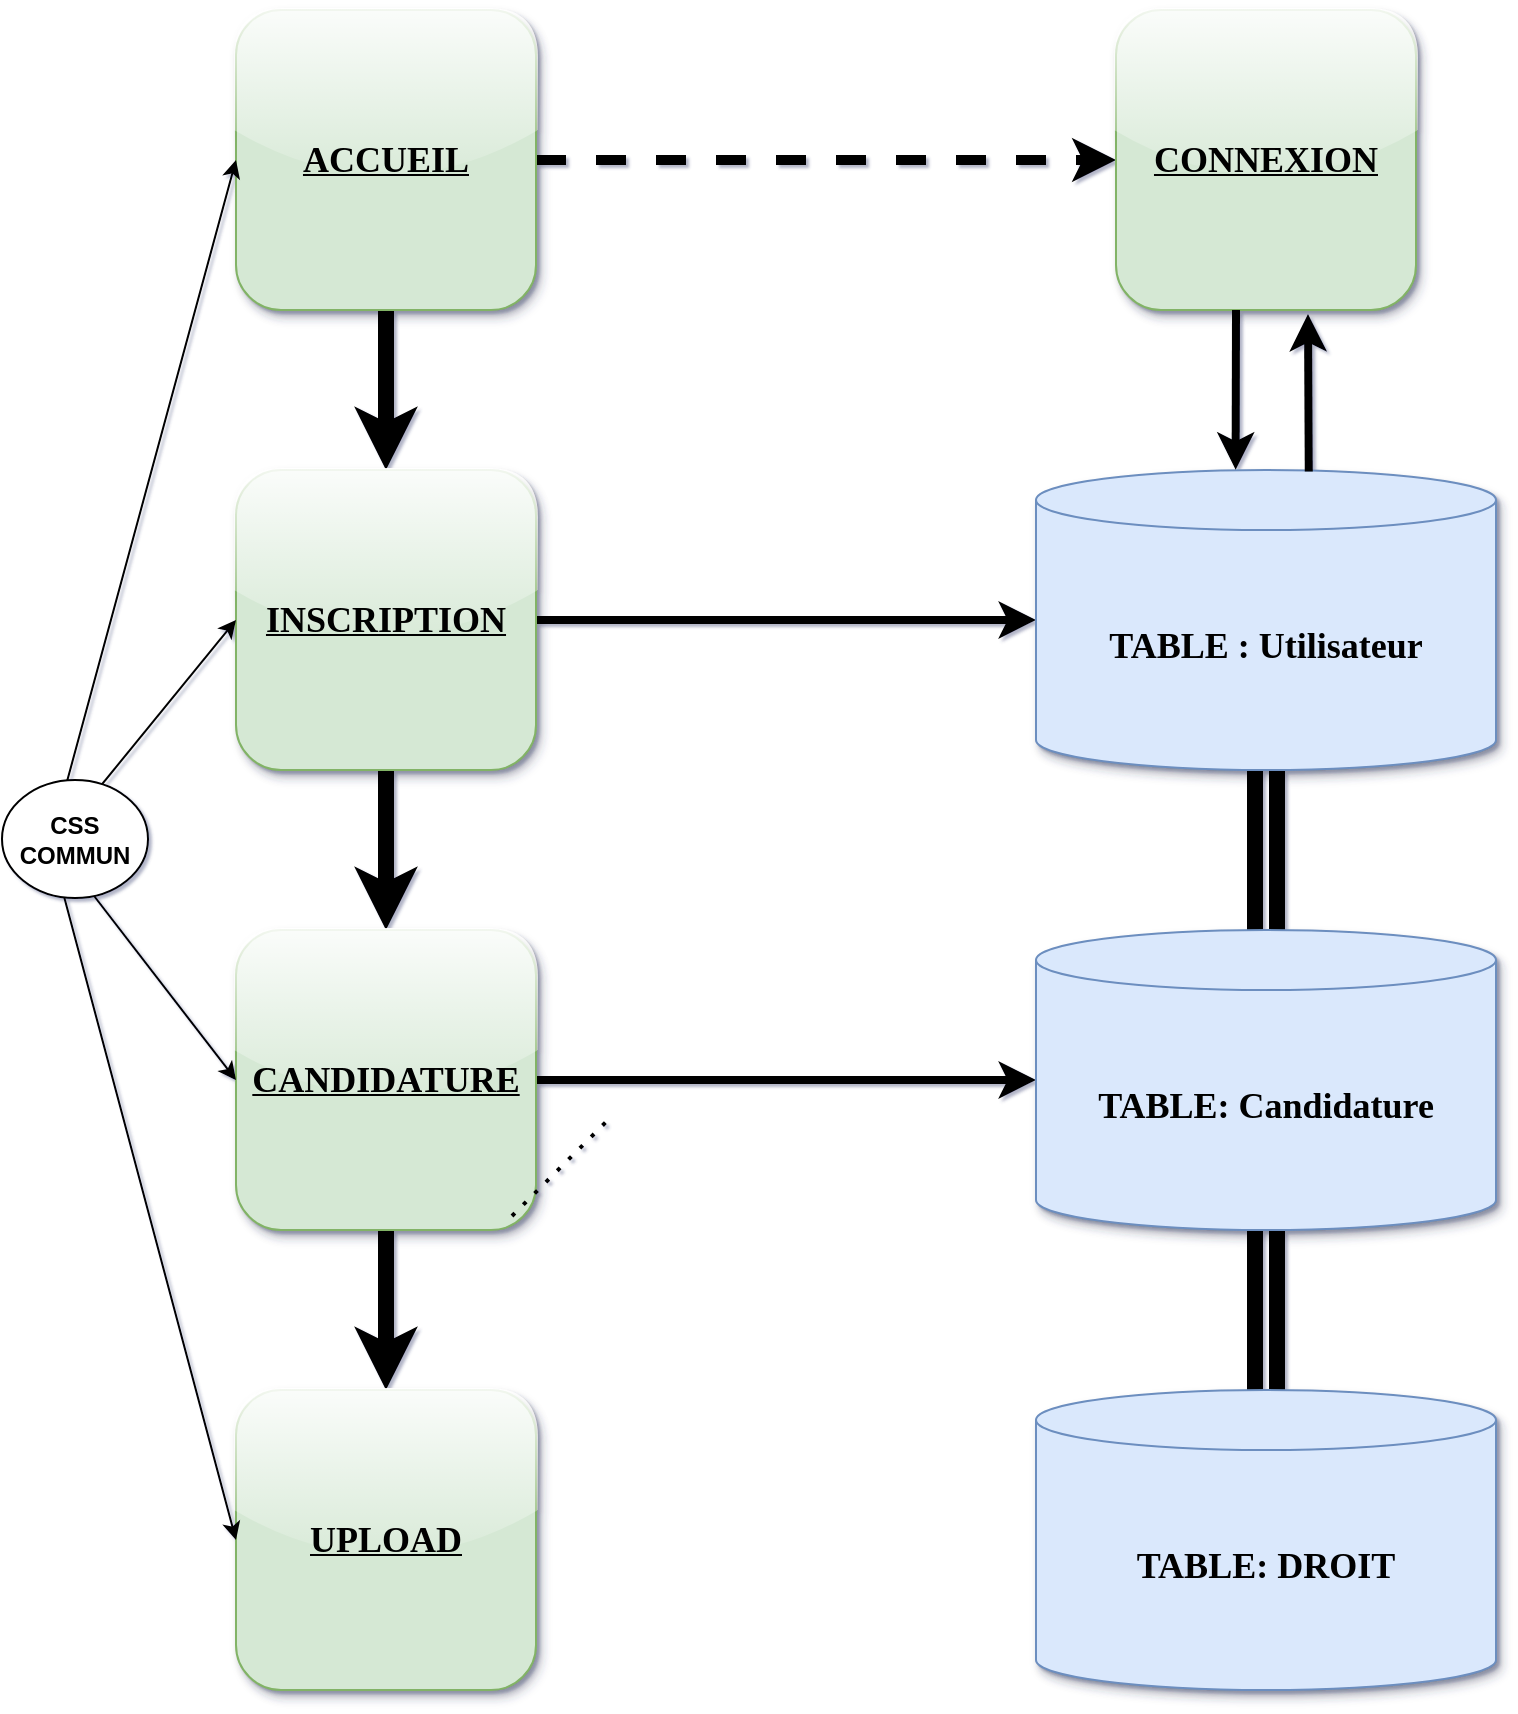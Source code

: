<mxfile>
    <diagram id="A1kxMY_SInmIVQMqX-tV" name="Page-1">
        <mxGraphModel dx="804" dy="615" grid="0" gridSize="10" guides="1" tooltips="1" connect="1" arrows="1" fold="1" page="1" pageScale="1" pageWidth="827" pageHeight="1169" background="#FFFFFF" math="0" shadow="1">
            <root>
                <mxCell id="0"/>
                <mxCell id="1" parent="0"/>
                <mxCell id="wid16Yae7_sZOqI4tTDB-3" value="" style="edgeStyle=orthogonalEdgeStyle;orthogonalLoop=1;jettySize=auto;html=1;fontFamily=Times New Roman;fontSize=24;strokeWidth=8;entryX=0.5;entryY=0;entryDx=0;entryDy=0;" parent="1" source="wid16Yae7_sZOqI4tTDB-1" target="wid16Yae7_sZOqI4tTDB-2" edge="1">
                    <mxGeometry relative="1" as="geometry">
                        <mxPoint x="195" y="240" as="targetPoint"/>
                        <Array as="points"/>
                    </mxGeometry>
                </mxCell>
                <mxCell id="wid16Yae7_sZOqI4tTDB-38" style="edgeStyle=orthogonalEdgeStyle;rounded=0;orthogonalLoop=1;jettySize=auto;html=1;entryX=0;entryY=0.5;entryDx=0;entryDy=0;strokeWidth=5;dashed=1;" parent="1" source="wid16Yae7_sZOqI4tTDB-1" target="wid16Yae7_sZOqI4tTDB-20" edge="1">
                    <mxGeometry relative="1" as="geometry"/>
                </mxCell>
                <object label="&lt;font face=&quot;Times New Roman&quot; style=&quot;font-size: 18px&quot; color=&quot;#000000&quot;&gt;&lt;u&gt;ACCUEIL&lt;/u&gt;&lt;/font&gt;" id="wid16Yae7_sZOqI4tTDB-1">
                    <mxCell style="whiteSpace=wrap;html=1;aspect=fixed;strokeColor=#82b366;shadow=1;strokeWidth=1;glass=1;fontStyle=1;fillColor=#d5e8d4;rounded=1;" parent="1" vertex="1">
                        <mxGeometry x="120" y="10" width="150" height="150" as="geometry"/>
                    </mxCell>
                </object>
                <mxCell id="wid16Yae7_sZOqI4tTDB-5" value="" style="edgeStyle=orthogonalEdgeStyle;orthogonalLoop=1;jettySize=auto;html=1;fontFamily=Times New Roman;fontSize=24;strokeWidth=8;" parent="1" source="wid16Yae7_sZOqI4tTDB-2" edge="1">
                    <mxGeometry relative="1" as="geometry">
                        <mxPoint x="195" y="470" as="targetPoint"/>
                        <Array as="points">
                            <mxPoint x="195" y="430"/>
                            <mxPoint x="195" y="430"/>
                        </Array>
                    </mxGeometry>
                </mxCell>
                <mxCell id="wid16Yae7_sZOqI4tTDB-18" style="edgeStyle=orthogonalEdgeStyle;orthogonalLoop=1;jettySize=auto;html=1;entryX=0;entryY=0.5;entryDx=0;entryDy=0;entryPerimeter=0;fontFamily=Times New Roman;fontSize=18;strokeWidth=4;" parent="1" source="wid16Yae7_sZOqI4tTDB-2" target="wid16Yae7_sZOqI4tTDB-12" edge="1">
                    <mxGeometry relative="1" as="geometry"/>
                </mxCell>
                <object label="&lt;font face=&quot;Times New Roman&quot; style=&quot;font-size: 18px&quot; color=&quot;#000000&quot;&gt;&lt;u&gt;INSCRIPTION&lt;/u&gt;&lt;/font&gt;" id="wid16Yae7_sZOqI4tTDB-2">
                    <mxCell style="whiteSpace=wrap;html=1;aspect=fixed;strokeColor=#82b366;shadow=1;strokeWidth=1;glass=1;fontStyle=1;fillColor=#d5e8d4;rounded=1;" parent="1" vertex="1">
                        <mxGeometry x="120" y="240" width="150" height="150" as="geometry"/>
                    </mxCell>
                </object>
                <mxCell id="wid16Yae7_sZOqI4tTDB-9" value="" style="edgeStyle=orthogonalEdgeStyle;orthogonalLoop=1;jettySize=auto;html=1;fontFamily=Times New Roman;fontSize=24;strokeWidth=8;" parent="1" source="wid16Yae7_sZOqI4tTDB-4" target="wid16Yae7_sZOqI4tTDB-8" edge="1">
                    <mxGeometry relative="1" as="geometry"/>
                </mxCell>
                <mxCell id="wid16Yae7_sZOqI4tTDB-19" style="edgeStyle=orthogonalEdgeStyle;orthogonalLoop=1;jettySize=auto;html=1;entryX=0;entryY=0.5;entryDx=0;entryDy=0;entryPerimeter=0;fontFamily=Times New Roman;fontSize=18;strokeWidth=4;" parent="1" source="wid16Yae7_sZOqI4tTDB-4" target="wid16Yae7_sZOqI4tTDB-16" edge="1">
                    <mxGeometry relative="1" as="geometry"/>
                </mxCell>
                <object label="&lt;font face=&quot;Times New Roman&quot; style=&quot;font-size: 18px&quot; color=&quot;#000000&quot;&gt;&lt;u&gt;CANDIDATURE&lt;/u&gt;&lt;/font&gt;" id="wid16Yae7_sZOqI4tTDB-4">
                    <mxCell style="whiteSpace=wrap;html=1;aspect=fixed;strokeColor=#82b366;shadow=1;strokeWidth=1;glass=1;fontStyle=1;fillColor=#d5e8d4;rounded=1;" parent="1" vertex="1">
                        <mxGeometry x="120" y="470" width="150" height="150" as="geometry"/>
                    </mxCell>
                </object>
                <object label="&lt;font face=&quot;Times New Roman&quot; style=&quot;font-size: 18px&quot; color=&quot;#000000&quot;&gt;&lt;u&gt;UPLOAD&lt;/u&gt;&lt;/font&gt;" id="wid16Yae7_sZOqI4tTDB-8">
                    <mxCell style="whiteSpace=wrap;html=1;aspect=fixed;strokeColor=#82b366;shadow=1;strokeWidth=1;glass=1;fontStyle=1;fillColor=#d5e8d4;rounded=1;" parent="1" vertex="1">
                        <mxGeometry x="120" y="700" width="150" height="150" as="geometry"/>
                    </mxCell>
                </object>
                <mxCell id="wid16Yae7_sZOqI4tTDB-17" value="" style="edgeStyle=orthogonalEdgeStyle;shape=link;orthogonalLoop=1;jettySize=auto;html=1;fontFamily=Times New Roman;fontSize=18;strokeWidth=8;" parent="1" source="wid16Yae7_sZOqI4tTDB-12" target="wid16Yae7_sZOqI4tTDB-16" edge="1">
                    <mxGeometry relative="1" as="geometry"/>
                </mxCell>
                <mxCell id="wid16Yae7_sZOqI4tTDB-12" value="&lt;b&gt;&lt;font color=&quot;#000000&quot;&gt;TABLE : Utilisateur&lt;/font&gt;&lt;/b&gt;" style="shape=cylinder3;whiteSpace=wrap;html=1;boundedLbl=1;backgroundOutline=1;size=15;shadow=1;glass=1;fontFamily=Times New Roman;fontSize=18;strokeColor=#6c8ebf;strokeWidth=1;fillColor=#dae8fc;rounded=1;" parent="1" vertex="1">
                    <mxGeometry x="520" y="240" width="230" height="150" as="geometry"/>
                </mxCell>
                <mxCell id="wid16Yae7_sZOqI4tTDB-36" value="" style="edgeStyle=orthogonalEdgeStyle;shape=link;rounded=0;orthogonalLoop=1;jettySize=auto;html=1;strokeWidth=8;" parent="1" source="wid16Yae7_sZOqI4tTDB-16" target="wid16Yae7_sZOqI4tTDB-35" edge="1">
                    <mxGeometry relative="1" as="geometry"/>
                </mxCell>
                <mxCell id="wid16Yae7_sZOqI4tTDB-16" value="&lt;b&gt;&lt;font color=&quot;#000000&quot;&gt;TABLE: Candidature&lt;/font&gt;&lt;/b&gt;" style="shape=cylinder3;whiteSpace=wrap;html=1;boundedLbl=1;backgroundOutline=1;size=15;shadow=1;glass=1;fontFamily=Times New Roman;fontSize=18;strokeColor=#6c8ebf;strokeWidth=1;fillColor=#dae8fc;rounded=1;" parent="1" vertex="1">
                    <mxGeometry x="520" y="470" width="230" height="150" as="geometry"/>
                </mxCell>
                <object label="&lt;font face=&quot;Times New Roman&quot; color=&quot;#000000&quot;&gt;&lt;span style=&quot;font-size: 18px&quot;&gt;&lt;u&gt;CONNEXION&lt;/u&gt;&lt;/span&gt;&lt;/font&gt;" id="wid16Yae7_sZOqI4tTDB-20">
                    <mxCell style="whiteSpace=wrap;html=1;aspect=fixed;strokeColor=#82b366;shadow=1;strokeWidth=1;glass=1;fontStyle=1;fillColor=#d5e8d4;rounded=1;" parent="1" vertex="1">
                        <mxGeometry x="560" y="10" width="150" height="150" as="geometry"/>
                    </mxCell>
                </object>
                <mxCell id="wid16Yae7_sZOqI4tTDB-26" value="" style="endArrow=classic;html=1;fontFamily=Times New Roman;fontSize=18;strokeWidth=4;exitX=0.593;exitY=0.005;exitDx=0;exitDy=0;exitPerimeter=0;" parent="1" source="wid16Yae7_sZOqI4tTDB-12" edge="1">
                    <mxGeometry width="50" height="50" relative="1" as="geometry">
                        <mxPoint x="620" y="220" as="sourcePoint"/>
                        <mxPoint x="656" y="162" as="targetPoint"/>
                        <Array as="points"/>
                    </mxGeometry>
                </mxCell>
                <mxCell id="wid16Yae7_sZOqI4tTDB-27" value="" style="endArrow=classic;html=1;fontFamily=Times New Roman;fontSize=18;strokeWidth=4;exitX=0.4;exitY=1;exitDx=0;exitDy=0;exitPerimeter=0;entryX=0.434;entryY=-0.001;entryDx=0;entryDy=0;entryPerimeter=0;" parent="1" source="wid16Yae7_sZOqI4tTDB-20" target="wid16Yae7_sZOqI4tTDB-12" edge="1">
                    <mxGeometry width="50" height="50" relative="1" as="geometry">
                        <mxPoint x="520" y="290" as="sourcePoint"/>
                        <mxPoint x="570" y="240" as="targetPoint"/>
                    </mxGeometry>
                </mxCell>
                <mxCell id="wid16Yae7_sZOqI4tTDB-29" value="" style="endArrow=classic;startArrow=classic;html=1;rounded=0;exitX=0;exitY=0.5;exitDx=0;exitDy=0;entryX=0;entryY=0.5;entryDx=0;entryDy=0;" parent="1" source="wid16Yae7_sZOqI4tTDB-8" target="wid16Yae7_sZOqI4tTDB-1" edge="1">
                    <mxGeometry width="50" height="50" relative="1" as="geometry">
                        <mxPoint x="241" y="455" as="sourcePoint"/>
                        <mxPoint x="291" y="405" as="targetPoint"/>
                        <Array as="points">
                            <mxPoint x="27" y="427"/>
                        </Array>
                    </mxGeometry>
                </mxCell>
                <mxCell id="wid16Yae7_sZOqI4tTDB-30" value="" style="endArrow=classic;html=1;rounded=0;entryX=0;entryY=0.5;entryDx=0;entryDy=0;" parent="1" target="wid16Yae7_sZOqI4tTDB-2" edge="1">
                    <mxGeometry width="50" height="50" relative="1" as="geometry">
                        <mxPoint x="27" y="429" as="sourcePoint"/>
                        <mxPoint x="291" y="405" as="targetPoint"/>
                    </mxGeometry>
                </mxCell>
                <mxCell id="wid16Yae7_sZOqI4tTDB-31" value="" style="endArrow=classic;html=1;rounded=0;entryX=0;entryY=0.5;entryDx=0;entryDy=0;" parent="1" target="wid16Yae7_sZOqI4tTDB-4" edge="1">
                    <mxGeometry width="50" height="50" relative="1" as="geometry">
                        <mxPoint x="29" y="427" as="sourcePoint"/>
                        <mxPoint x="643" y="563" as="targetPoint"/>
                    </mxGeometry>
                </mxCell>
                <mxCell id="wid16Yae7_sZOqI4tTDB-32" value="&lt;b&gt;CSS&lt;br&gt;COMMUN&lt;/b&gt;" style="ellipse;whiteSpace=wrap;html=1;" parent="1" vertex="1">
                    <mxGeometry x="3" y="395" width="73" height="59" as="geometry"/>
                </mxCell>
                <mxCell id="wid16Yae7_sZOqI4tTDB-35" value="&lt;b&gt;&lt;font color=&quot;#000000&quot;&gt;TABLE: DROIT&lt;/font&gt;&lt;/b&gt;" style="shape=cylinder3;whiteSpace=wrap;html=1;boundedLbl=1;backgroundOutline=1;size=15;shadow=1;glass=1;fontFamily=Times New Roman;fontSize=18;strokeColor=#6c8ebf;strokeWidth=1;fillColor=#dae8fc;rounded=1;" parent="1" vertex="1">
                    <mxGeometry x="520" y="700" width="230" height="150" as="geometry"/>
                </mxCell>
                <mxCell id="wid16Yae7_sZOqI4tTDB-37" value="" style="endArrow=none;dashed=1;html=1;dashPattern=1 3;strokeWidth=2;rounded=0;" parent="1" edge="1">
                    <mxGeometry width="50" height="50" relative="1" as="geometry">
                        <mxPoint x="258" y="613" as="sourcePoint"/>
                        <mxPoint x="308" y="563" as="targetPoint"/>
                    </mxGeometry>
                </mxCell>
            </root>
        </mxGraphModel>
    </diagram>
</mxfile>